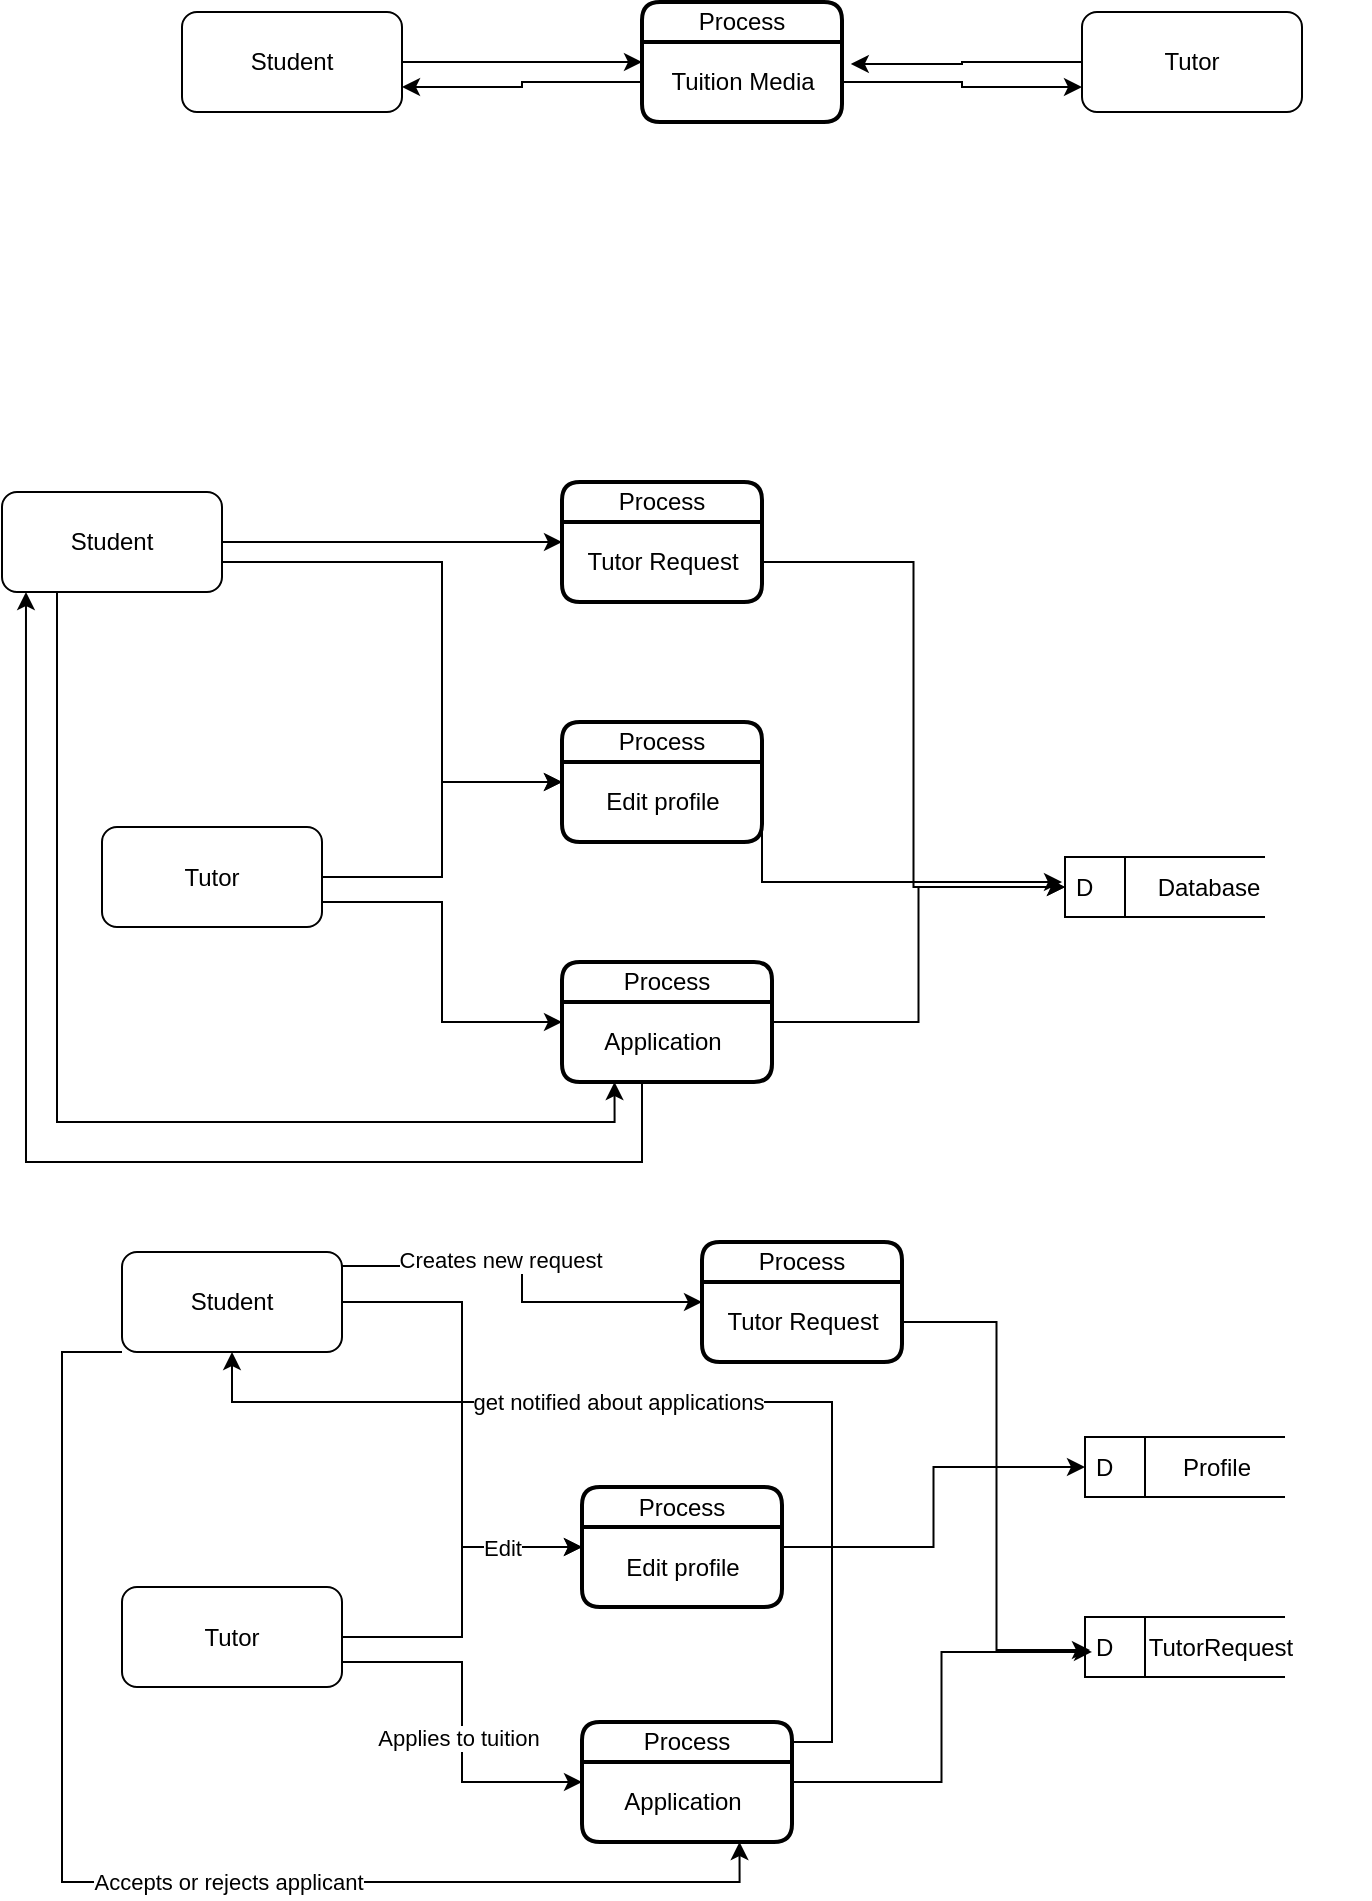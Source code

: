 <mxfile version="23.0.2" type="device">
  <diagram name="Page-1" id="O0wUDUgCVIfDpCwV_-Xi">
    <mxGraphModel dx="1434" dy="752" grid="1" gridSize="10" guides="1" tooltips="1" connect="1" arrows="1" fold="1" page="1" pageScale="1" pageWidth="827" pageHeight="1169" math="0" shadow="0">
      <root>
        <mxCell id="0" />
        <mxCell id="1" parent="0" />
        <mxCell id="gaNZ67-SlwvY8vKP8QWB-45" style="edgeStyle=orthogonalEdgeStyle;rounded=0;orthogonalLoop=1;jettySize=auto;html=1;exitX=1;exitY=0.5;exitDx=0;exitDy=0;entryX=0;entryY=0.5;entryDx=0;entryDy=0;" parent="1" source="gaNZ67-SlwvY8vKP8QWB-2" target="gaNZ67-SlwvY8vKP8QWB-43" edge="1">
          <mxGeometry relative="1" as="geometry" />
        </mxCell>
        <mxCell id="gaNZ67-SlwvY8vKP8QWB-2" value="Student" style="rounded=1;whiteSpace=wrap;html=1;" parent="1" vertex="1">
          <mxGeometry x="120" y="115" width="110" height="50" as="geometry" />
        </mxCell>
        <mxCell id="gaNZ67-SlwvY8vKP8QWB-6" style="edgeStyle=orthogonalEdgeStyle;rounded=0;orthogonalLoop=1;jettySize=auto;html=1;exitX=0;exitY=0.5;exitDx=0;exitDy=0;entryX=1.044;entryY=0.2;entryDx=0;entryDy=0;entryPerimeter=0;" parent="1" source="gaNZ67-SlwvY8vKP8QWB-4" target="gaNZ67-SlwvY8vKP8QWB-44" edge="1">
          <mxGeometry relative="1" as="geometry">
            <mxPoint x="460" y="145" as="targetPoint" />
          </mxGeometry>
        </mxCell>
        <mxCell id="gaNZ67-SlwvY8vKP8QWB-4" value="Tutor" style="rounded=1;whiteSpace=wrap;html=1;" parent="1" vertex="1">
          <mxGeometry x="570" y="115" width="110" height="50" as="geometry" />
        </mxCell>
        <mxCell id="gaNZ67-SlwvY8vKP8QWB-43" value="Process" style="swimlane;html=1;startSize=20;fontStyle=0;collapsible=0;horizontal=1;swimlaneLine=1;strokeWidth=2;swimlaneFillColor=#ffffff;whiteSpace=wrap;rounded=1;" parent="1" vertex="1">
          <mxGeometry x="350" y="110" width="100" height="60" as="geometry" />
        </mxCell>
        <mxCell id="gaNZ67-SlwvY8vKP8QWB-44" value="Tuition Media" style="text;html=1;align=center;verticalAlign=middle;resizable=0;points=[];autosize=1;strokeColor=none;fillColor=none;" parent="gaNZ67-SlwvY8vKP8QWB-43" vertex="1">
          <mxGeometry y="25" width="100" height="30" as="geometry" />
        </mxCell>
        <mxCell id="gaNZ67-SlwvY8vKP8QWB-52" style="edgeStyle=orthogonalEdgeStyle;rounded=0;orthogonalLoop=1;jettySize=auto;html=1;exitX=1;exitY=0.5;exitDx=0;exitDy=0;entryX=0;entryY=0.5;entryDx=0;entryDy=0;" parent="1" source="gaNZ67-SlwvY8vKP8QWB-53" target="gaNZ67-SlwvY8vKP8QWB-56" edge="1">
          <mxGeometry relative="1" as="geometry" />
        </mxCell>
        <mxCell id="gaNZ67-SlwvY8vKP8QWB-80" style="edgeStyle=orthogonalEdgeStyle;rounded=0;orthogonalLoop=1;jettySize=auto;html=1;exitX=1;exitY=0.5;exitDx=0;exitDy=0;entryX=0;entryY=0.5;entryDx=0;entryDy=0;" parent="1" source="gaNZ67-SlwvY8vKP8QWB-53" target="gaNZ67-SlwvY8vKP8QWB-67" edge="1">
          <mxGeometry relative="1" as="geometry">
            <Array as="points">
              <mxPoint x="140" y="390" />
              <mxPoint x="250" y="390" />
              <mxPoint x="250" y="500" />
            </Array>
          </mxGeometry>
        </mxCell>
        <mxCell id="fnHnSCufNyeq6H33Wn06-31" style="edgeStyle=orthogonalEdgeStyle;rounded=0;orthogonalLoop=1;jettySize=auto;html=1;exitX=0.25;exitY=1;exitDx=0;exitDy=0;entryX=0.25;entryY=1;entryDx=0;entryDy=0;" edge="1" parent="1" source="gaNZ67-SlwvY8vKP8QWB-53" target="gaNZ67-SlwvY8vKP8QWB-69">
          <mxGeometry relative="1" as="geometry" />
        </mxCell>
        <mxCell id="gaNZ67-SlwvY8vKP8QWB-53" value="Student" style="rounded=1;whiteSpace=wrap;html=1;" parent="1" vertex="1">
          <mxGeometry x="30" y="355" width="110" height="50" as="geometry" />
        </mxCell>
        <mxCell id="gaNZ67-SlwvY8vKP8QWB-78" style="edgeStyle=orthogonalEdgeStyle;rounded=0;orthogonalLoop=1;jettySize=auto;html=1;entryX=0;entryY=0.5;entryDx=0;entryDy=0;" parent="1" source="gaNZ67-SlwvY8vKP8QWB-55" target="gaNZ67-SlwvY8vKP8QWB-67" edge="1">
          <mxGeometry relative="1" as="geometry" />
        </mxCell>
        <mxCell id="gaNZ67-SlwvY8vKP8QWB-82" style="edgeStyle=orthogonalEdgeStyle;rounded=0;orthogonalLoop=1;jettySize=auto;html=1;exitX=1;exitY=0.75;exitDx=0;exitDy=0;entryX=0;entryY=0.5;entryDx=0;entryDy=0;" parent="1" source="gaNZ67-SlwvY8vKP8QWB-55" target="gaNZ67-SlwvY8vKP8QWB-69" edge="1">
          <mxGeometry relative="1" as="geometry" />
        </mxCell>
        <mxCell id="gaNZ67-SlwvY8vKP8QWB-55" value="Tutor" style="rounded=1;whiteSpace=wrap;html=1;" parent="1" vertex="1">
          <mxGeometry x="80" y="522.5" width="110" height="50" as="geometry" />
        </mxCell>
        <mxCell id="gaNZ67-SlwvY8vKP8QWB-56" value="Process" style="swimlane;html=1;startSize=20;fontStyle=0;collapsible=0;horizontal=1;swimlaneLine=1;strokeWidth=2;swimlaneFillColor=#ffffff;whiteSpace=wrap;rounded=1;" parent="1" vertex="1">
          <mxGeometry x="310" y="350" width="100" height="60" as="geometry" />
        </mxCell>
        <mxCell id="gaNZ67-SlwvY8vKP8QWB-57" value="Tutor Request" style="text;html=1;align=center;verticalAlign=middle;resizable=0;points=[];autosize=1;strokeColor=none;fillColor=none;" parent="gaNZ67-SlwvY8vKP8QWB-56" vertex="1">
          <mxGeometry y="25" width="100" height="30" as="geometry" />
        </mxCell>
        <mxCell id="fnHnSCufNyeq6H33Wn06-37" style="edgeStyle=orthogonalEdgeStyle;rounded=0;orthogonalLoop=1;jettySize=auto;html=1;exitX=1;exitY=0.5;exitDx=0;exitDy=0;" edge="1" parent="1" source="gaNZ67-SlwvY8vKP8QWB-67">
          <mxGeometry relative="1" as="geometry">
            <mxPoint x="560" y="550" as="targetPoint" />
            <Array as="points">
              <mxPoint x="410" y="550" />
            </Array>
          </mxGeometry>
        </mxCell>
        <mxCell id="gaNZ67-SlwvY8vKP8QWB-67" value="Process" style="swimlane;html=1;startSize=20;fontStyle=0;collapsible=0;horizontal=1;swimlaneLine=1;strokeWidth=2;swimlaneFillColor=#ffffff;whiteSpace=wrap;rounded=1;" parent="1" vertex="1">
          <mxGeometry x="310" y="470" width="100" height="60" as="geometry" />
        </mxCell>
        <mxCell id="gaNZ67-SlwvY8vKP8QWB-68" value="Edit profile" style="text;html=1;align=center;verticalAlign=middle;resizable=0;points=[];autosize=1;strokeColor=none;fillColor=none;" parent="gaNZ67-SlwvY8vKP8QWB-67" vertex="1">
          <mxGeometry x="10" y="25" width="80" height="30" as="geometry" />
        </mxCell>
        <mxCell id="fnHnSCufNyeq6H33Wn06-38" style="edgeStyle=orthogonalEdgeStyle;rounded=0;orthogonalLoop=1;jettySize=auto;html=1;exitX=1;exitY=0.5;exitDx=0;exitDy=0;entryX=0;entryY=0.5;entryDx=0;entryDy=0;" edge="1" parent="1" source="gaNZ67-SlwvY8vKP8QWB-69" target="gaNZ67-SlwvY8vKP8QWB-72">
          <mxGeometry relative="1" as="geometry" />
        </mxCell>
        <mxCell id="gaNZ67-SlwvY8vKP8QWB-69" value="Process" style="swimlane;html=1;startSize=20;fontStyle=0;collapsible=0;horizontal=1;swimlaneLine=1;strokeWidth=2;swimlaneFillColor=#ffffff;whiteSpace=wrap;rounded=1;" parent="1" vertex="1">
          <mxGeometry x="310" y="590" width="105" height="60" as="geometry" />
        </mxCell>
        <mxCell id="gaNZ67-SlwvY8vKP8QWB-70" value="Application" style="text;html=1;align=center;verticalAlign=middle;resizable=0;points=[];autosize=1;strokeColor=none;fillColor=none;" parent="gaNZ67-SlwvY8vKP8QWB-69" vertex="1">
          <mxGeometry x="10" y="25" width="80" height="30" as="geometry" />
        </mxCell>
        <mxCell id="gaNZ67-SlwvY8vKP8QWB-72" value="D" style="html=1;dashed=0;whiteSpace=wrap;shape=mxgraph.dfd.dataStoreID;align=left;spacingLeft=3;points=[[0,0],[0.5,0],[1,0],[0,0.5],[1,0.5],[0,1],[0.5,1],[1,1]];movable=1;resizable=1;rotatable=1;deletable=1;editable=1;locked=0;connectable=1;" parent="1" vertex="1">
          <mxGeometry x="561.5" y="537.5" width="100" height="30" as="geometry" />
        </mxCell>
        <mxCell id="gaNZ67-SlwvY8vKP8QWB-73" value="" style="group" parent="1" vertex="1" connectable="0">
          <mxGeometry x="529.12" y="537.5" width="184.75" height="30" as="geometry" />
        </mxCell>
        <mxCell id="gaNZ67-SlwvY8vKP8QWB-74" value="Database" style="text;html=1;align=center;verticalAlign=middle;resizable=1;points=[];autosize=1;strokeColor=none;fillColor=none;movable=1;rotatable=1;deletable=1;editable=1;locked=0;connectable=1;" parent="gaNZ67-SlwvY8vKP8QWB-73" vertex="1">
          <mxGeometry x="69.098" width="70" height="30" as="geometry" />
        </mxCell>
        <mxCell id="fnHnSCufNyeq6H33Wn06-1" style="edgeStyle=orthogonalEdgeStyle;rounded=0;orthogonalLoop=1;jettySize=auto;html=1;entryX=1;entryY=0.75;entryDx=0;entryDy=0;" edge="1" parent="1" source="gaNZ67-SlwvY8vKP8QWB-44" target="gaNZ67-SlwvY8vKP8QWB-2">
          <mxGeometry relative="1" as="geometry" />
        </mxCell>
        <mxCell id="fnHnSCufNyeq6H33Wn06-2" style="edgeStyle=orthogonalEdgeStyle;rounded=0;orthogonalLoop=1;jettySize=auto;html=1;entryX=0;entryY=0.75;entryDx=0;entryDy=0;" edge="1" parent="1" source="gaNZ67-SlwvY8vKP8QWB-44" target="gaNZ67-SlwvY8vKP8QWB-4">
          <mxGeometry relative="1" as="geometry" />
        </mxCell>
        <mxCell id="fnHnSCufNyeq6H33Wn06-3" style="edgeStyle=orthogonalEdgeStyle;rounded=0;orthogonalLoop=1;jettySize=auto;html=1;exitX=0.991;exitY=0.14;exitDx=0;exitDy=0;entryX=0;entryY=0.5;entryDx=0;entryDy=0;exitPerimeter=0;" edge="1" parent="1" source="fnHnSCufNyeq6H33Wn06-7" target="fnHnSCufNyeq6H33Wn06-13">
          <mxGeometry relative="1" as="geometry" />
        </mxCell>
        <mxCell id="fnHnSCufNyeq6H33Wn06-4" value="Creates new request" style="edgeLabel;html=1;align=center;verticalAlign=middle;resizable=0;points=[];" vertex="1" connectable="0" parent="fnHnSCufNyeq6H33Wn06-3">
          <mxGeometry x="-0.2" y="3" relative="1" as="geometry">
            <mxPoint as="offset" />
          </mxGeometry>
        </mxCell>
        <mxCell id="fnHnSCufNyeq6H33Wn06-5" style="edgeStyle=orthogonalEdgeStyle;rounded=0;orthogonalLoop=1;jettySize=auto;html=1;exitX=1;exitY=0.5;exitDx=0;exitDy=0;entryX=0;entryY=0.5;entryDx=0;entryDy=0;" edge="1" parent="1" source="fnHnSCufNyeq6H33Wn06-7" target="fnHnSCufNyeq6H33Wn06-19">
          <mxGeometry relative="1" as="geometry" />
        </mxCell>
        <mxCell id="fnHnSCufNyeq6H33Wn06-6" value="Accepts or rejects applicant" style="edgeStyle=orthogonalEdgeStyle;rounded=0;orthogonalLoop=1;jettySize=auto;html=1;exitX=0;exitY=1;exitDx=0;exitDy=0;entryX=0.75;entryY=1;entryDx=0;entryDy=0;" edge="1" parent="1" source="fnHnSCufNyeq6H33Wn06-7" target="fnHnSCufNyeq6H33Wn06-23">
          <mxGeometry x="0.152" relative="1" as="geometry">
            <Array as="points">
              <mxPoint x="60" y="785" />
              <mxPoint x="60" y="1050" />
              <mxPoint x="399" y="1050" />
            </Array>
            <mxPoint x="1" as="offset" />
          </mxGeometry>
        </mxCell>
        <mxCell id="fnHnSCufNyeq6H33Wn06-7" value="Student" style="rounded=1;whiteSpace=wrap;html=1;" vertex="1" parent="1">
          <mxGeometry x="90" y="735" width="110" height="50" as="geometry" />
        </mxCell>
        <mxCell id="fnHnSCufNyeq6H33Wn06-8" style="edgeStyle=orthogonalEdgeStyle;rounded=0;orthogonalLoop=1;jettySize=auto;html=1;entryX=0;entryY=0.5;entryDx=0;entryDy=0;" edge="1" parent="1" source="fnHnSCufNyeq6H33Wn06-12" target="fnHnSCufNyeq6H33Wn06-19">
          <mxGeometry relative="1" as="geometry" />
        </mxCell>
        <mxCell id="fnHnSCufNyeq6H33Wn06-9" value="Edit" style="edgeLabel;html=1;align=center;verticalAlign=middle;resizable=0;points=[];" vertex="1" connectable="0" parent="fnHnSCufNyeq6H33Wn06-8">
          <mxGeometry x="0.358" y="-1" relative="1" as="geometry">
            <mxPoint x="13" y="-1" as="offset" />
          </mxGeometry>
        </mxCell>
        <mxCell id="fnHnSCufNyeq6H33Wn06-10" style="edgeStyle=orthogonalEdgeStyle;rounded=0;orthogonalLoop=1;jettySize=auto;html=1;exitX=1;exitY=0.75;exitDx=0;exitDy=0;entryX=0;entryY=0.5;entryDx=0;entryDy=0;" edge="1" parent="1" source="fnHnSCufNyeq6H33Wn06-12" target="fnHnSCufNyeq6H33Wn06-23">
          <mxGeometry relative="1" as="geometry" />
        </mxCell>
        <mxCell id="fnHnSCufNyeq6H33Wn06-11" value="Applies to tuition" style="edgeLabel;html=1;align=center;verticalAlign=middle;resizable=0;points=[];" vertex="1" connectable="0" parent="fnHnSCufNyeq6H33Wn06-10">
          <mxGeometry x="0.075" y="-2" relative="1" as="geometry">
            <mxPoint y="1" as="offset" />
          </mxGeometry>
        </mxCell>
        <mxCell id="fnHnSCufNyeq6H33Wn06-12" value="Tutor" style="rounded=1;whiteSpace=wrap;html=1;" vertex="1" parent="1">
          <mxGeometry x="90" y="902.5" width="110" height="50" as="geometry" />
        </mxCell>
        <mxCell id="fnHnSCufNyeq6H33Wn06-13" value="Process" style="swimlane;html=1;startSize=20;fontStyle=0;collapsible=0;horizontal=1;swimlaneLine=1;strokeWidth=2;swimlaneFillColor=#ffffff;whiteSpace=wrap;rounded=1;" vertex="1" parent="1">
          <mxGeometry x="380" y="730" width="100" height="60" as="geometry" />
        </mxCell>
        <mxCell id="fnHnSCufNyeq6H33Wn06-14" value="Tutor Request" style="text;html=1;align=center;verticalAlign=middle;resizable=0;points=[];autosize=1;strokeColor=none;fillColor=none;" vertex="1" parent="fnHnSCufNyeq6H33Wn06-13">
          <mxGeometry y="25" width="100" height="30" as="geometry" />
        </mxCell>
        <mxCell id="fnHnSCufNyeq6H33Wn06-15" value="D" style="html=1;dashed=0;whiteSpace=wrap;shape=mxgraph.dfd.dataStoreID;align=left;spacingLeft=3;points=[[0,0],[0.5,0],[1,0],[0,0.5],[1,0.5],[0,1],[0.5,1],[1,1]];movable=1;resizable=1;rotatable=1;deletable=1;editable=1;locked=0;connectable=1;" vertex="1" parent="1">
          <mxGeometry x="571.5" y="827.5" width="100" height="30" as="geometry" />
        </mxCell>
        <mxCell id="fnHnSCufNyeq6H33Wn06-16" value="" style="group" vertex="1" connectable="0" parent="1">
          <mxGeometry x="571.5" y="827.5" width="115" height="30" as="geometry" />
        </mxCell>
        <mxCell id="fnHnSCufNyeq6H33Wn06-17" value="Profile" style="text;html=1;align=center;verticalAlign=middle;resizable=1;points=[];autosize=1;strokeColor=none;fillColor=none;movable=1;rotatable=1;deletable=1;editable=1;locked=0;connectable=1;" vertex="1" parent="fnHnSCufNyeq6H33Wn06-16">
          <mxGeometry x="35" width="60" height="30" as="geometry" />
        </mxCell>
        <mxCell id="fnHnSCufNyeq6H33Wn06-18" style="edgeStyle=orthogonalEdgeStyle;rounded=0;orthogonalLoop=1;jettySize=auto;html=1;exitX=1;exitY=0.5;exitDx=0;exitDy=0;" edge="1" parent="1" source="fnHnSCufNyeq6H33Wn06-19" target="fnHnSCufNyeq6H33Wn06-15">
          <mxGeometry relative="1" as="geometry" />
        </mxCell>
        <mxCell id="fnHnSCufNyeq6H33Wn06-19" value="Process" style="swimlane;html=1;startSize=20;fontStyle=0;collapsible=0;horizontal=1;swimlaneLine=1;strokeWidth=2;swimlaneFillColor=#ffffff;whiteSpace=wrap;rounded=1;" vertex="1" parent="1">
          <mxGeometry x="320" y="852.5" width="100" height="60" as="geometry" />
        </mxCell>
        <mxCell id="fnHnSCufNyeq6H33Wn06-20" value="Edit profile" style="text;html=1;align=center;verticalAlign=middle;resizable=0;points=[];autosize=1;strokeColor=none;fillColor=none;" vertex="1" parent="fnHnSCufNyeq6H33Wn06-19">
          <mxGeometry x="10" y="25" width="80" height="30" as="geometry" />
        </mxCell>
        <mxCell id="fnHnSCufNyeq6H33Wn06-21" style="edgeStyle=orthogonalEdgeStyle;rounded=0;orthogonalLoop=1;jettySize=auto;html=1;exitX=1;exitY=0.25;exitDx=0;exitDy=0;" edge="1" parent="1" source="fnHnSCufNyeq6H33Wn06-23" target="fnHnSCufNyeq6H33Wn06-7">
          <mxGeometry relative="1" as="geometry">
            <Array as="points">
              <mxPoint x="425" y="980" />
              <mxPoint x="445" y="980" />
              <mxPoint x="445" y="810" />
              <mxPoint x="145" y="810" />
            </Array>
          </mxGeometry>
        </mxCell>
        <mxCell id="fnHnSCufNyeq6H33Wn06-22" value="get notified about applications" style="edgeLabel;html=1;align=center;verticalAlign=middle;resizable=0;points=[];" vertex="1" connectable="0" parent="fnHnSCufNyeq6H33Wn06-21">
          <mxGeometry x="0.23" relative="1" as="geometry">
            <mxPoint x="18" as="offset" />
          </mxGeometry>
        </mxCell>
        <mxCell id="fnHnSCufNyeq6H33Wn06-23" value="Process" style="swimlane;html=1;startSize=20;fontStyle=0;collapsible=0;horizontal=1;swimlaneLine=1;strokeWidth=2;swimlaneFillColor=#ffffff;whiteSpace=wrap;rounded=1;" vertex="1" parent="1">
          <mxGeometry x="320" y="970" width="105" height="60" as="geometry" />
        </mxCell>
        <mxCell id="fnHnSCufNyeq6H33Wn06-24" value="Application" style="text;html=1;align=center;verticalAlign=middle;resizable=0;points=[];autosize=1;strokeColor=none;fillColor=none;" vertex="1" parent="fnHnSCufNyeq6H33Wn06-23">
          <mxGeometry x="10" y="25" width="80" height="30" as="geometry" />
        </mxCell>
        <mxCell id="fnHnSCufNyeq6H33Wn06-25" value="D" style="html=1;dashed=0;whiteSpace=wrap;shape=mxgraph.dfd.dataStoreID;align=left;spacingLeft=3;points=[[0,0],[0.5,0],[1,0],[0,0.5],[1,0.5],[0,1],[0.5,1],[1,1]];movable=1;resizable=1;rotatable=1;deletable=1;editable=1;locked=0;connectable=1;" vertex="1" parent="1">
          <mxGeometry x="571.5" y="917.5" width="100" height="30" as="geometry" />
        </mxCell>
        <mxCell id="fnHnSCufNyeq6H33Wn06-26" value="" style="group" vertex="1" connectable="0" parent="1">
          <mxGeometry x="555.25" y="917.5" width="147.5" height="30" as="geometry" />
        </mxCell>
        <mxCell id="fnHnSCufNyeq6H33Wn06-27" value="TutorRequest" style="text;html=1;align=center;verticalAlign=middle;resizable=1;points=[];autosize=1;strokeColor=none;fillColor=none;movable=1;rotatable=1;deletable=1;editable=1;locked=0;connectable=1;" vertex="1" parent="fnHnSCufNyeq6H33Wn06-26">
          <mxGeometry x="19.239" width="128.261" height="30" as="geometry" />
        </mxCell>
        <mxCell id="fnHnSCufNyeq6H33Wn06-28" style="edgeStyle=orthogonalEdgeStyle;rounded=0;orthogonalLoop=1;jettySize=auto;html=1;entryX=-0.004;entryY=0.55;entryDx=0;entryDy=0;entryPerimeter=0;" edge="1" parent="1" source="fnHnSCufNyeq6H33Wn06-14" target="fnHnSCufNyeq6H33Wn06-27">
          <mxGeometry relative="1" as="geometry" />
        </mxCell>
        <mxCell id="fnHnSCufNyeq6H33Wn06-29" style="edgeStyle=orthogonalEdgeStyle;rounded=0;orthogonalLoop=1;jettySize=auto;html=1;exitX=1;exitY=0.5;exitDx=0;exitDy=0;entryX=0.004;entryY=0.583;entryDx=0;entryDy=0;entryPerimeter=0;" edge="1" parent="1" source="fnHnSCufNyeq6H33Wn06-23" target="fnHnSCufNyeq6H33Wn06-27">
          <mxGeometry relative="1" as="geometry" />
        </mxCell>
        <mxCell id="fnHnSCufNyeq6H33Wn06-33" style="edgeStyle=orthogonalEdgeStyle;rounded=0;orthogonalLoop=1;jettySize=auto;html=1;entryX=0.109;entryY=1;entryDx=0;entryDy=0;entryPerimeter=0;exitX=0.713;exitY=1.167;exitDx=0;exitDy=0;exitPerimeter=0;" edge="1" parent="1" source="gaNZ67-SlwvY8vKP8QWB-70" target="gaNZ67-SlwvY8vKP8QWB-53">
          <mxGeometry relative="1" as="geometry">
            <Array as="points">
              <mxPoint x="350" y="650" />
              <mxPoint x="350" y="690" />
              <mxPoint x="42" y="690" />
            </Array>
          </mxGeometry>
        </mxCell>
        <mxCell id="fnHnSCufNyeq6H33Wn06-36" style="edgeStyle=orthogonalEdgeStyle;rounded=0;orthogonalLoop=1;jettySize=auto;html=1;entryX=0;entryY=0.5;entryDx=0;entryDy=0;" edge="1" parent="1" source="gaNZ67-SlwvY8vKP8QWB-57" target="gaNZ67-SlwvY8vKP8QWB-72">
          <mxGeometry relative="1" as="geometry" />
        </mxCell>
      </root>
    </mxGraphModel>
  </diagram>
</mxfile>
